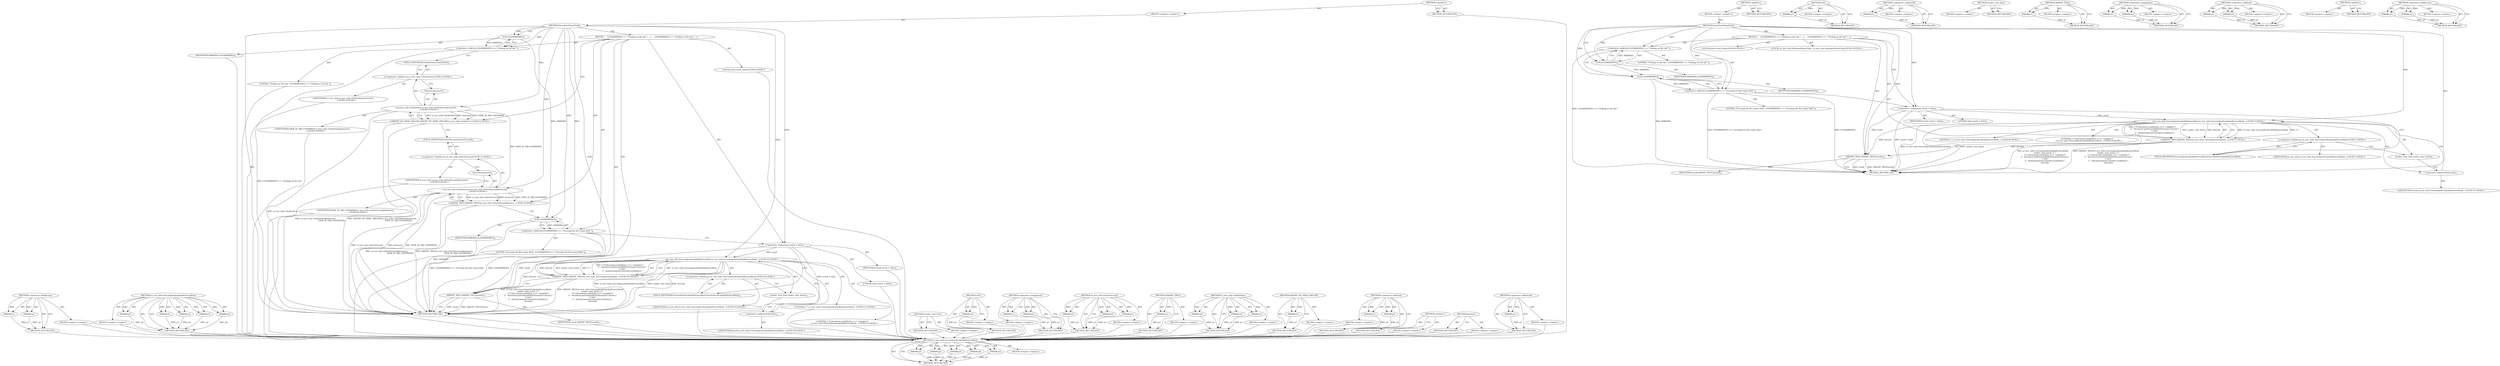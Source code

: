 digraph "&lt;operator&gt;.fieldAccess" {
vulnerable_94 [label=<(METHOD,&lt;operator&gt;.fieldAccess)>];
vulnerable_95 [label=<(PARAM,p1)>];
vulnerable_96 [label=<(PARAM,p2)>];
vulnerable_97 [label=<(BLOCK,&lt;empty&gt;,&lt;empty&gt;)>];
vulnerable_98 [label=<(METHOD_RETURN,ANY)>];
vulnerable_117 [label=<(METHOD,ui_test_utils.ExecuteJavaScriptAndExtractBool)>];
vulnerable_118 [label=<(PARAM,p1)>];
vulnerable_119 [label=<(PARAM,p2)>];
vulnerable_120 [label=<(PARAM,p3)>];
vulnerable_121 [label=<(PARAM,p4)>];
vulnerable_122 [label=<(PARAM,p5)>];
vulnerable_123 [label=<(BLOCK,&lt;empty&gt;,&lt;empty&gt;)>];
vulnerable_124 [label=<(METHOD_RETURN,ANY)>];
vulnerable_6 [label=<(METHOD,&lt;global&gt;)<SUB>1</SUB>>];
vulnerable_7 [label=<(BLOCK,&lt;empty&gt;,&lt;empty&gt;)<SUB>1</SUB>>];
vulnerable_8 [label=<(METHOD,FocusFirstNameField)<SUB>1</SUB>>];
vulnerable_9 [label=<(BLOCK,{
     LOG(WARNING) &lt;&lt; &quot;Clicking on the tab.&quot;;
...,{
     LOG(WARNING) &lt;&lt; &quot;Clicking on the tab.&quot;;
...)<SUB>1</SUB>>];
vulnerable_10 [label=<(&lt;operator&gt;.shiftLeft,LOG(WARNING) &lt;&lt; &quot;Clicking on the tab.&quot;)<SUB>2</SUB>>];
vulnerable_11 [label=<(LOG,LOG(WARNING))<SUB>2</SUB>>];
vulnerable_12 [label=<(IDENTIFIER,WARNING,LOG(WARNING))<SUB>2</SUB>>];
vulnerable_13 [label=<(LITERAL,&quot;Clicking on the tab.&quot;,LOG(WARNING) &lt;&lt; &quot;Clicking on the tab.&quot;)<SUB>2</SUB>>];
vulnerable_14 [label="<(ASSERT_NO_FATAL_FAILURE,ASSERT_NO_FATAL_FAILURE(ui_test_utils::ClickOnV...)<SUB>3</SUB>>"];
vulnerable_15 [label="<(ui_test_utils.ClickOnView,ui_test_utils::ClickOnView(browser(),
         ...)<SUB>3</SUB>>"];
vulnerable_16 [label="<(&lt;operator&gt;.fieldAccess,ui_test_utils::ClickOnView)<SUB>3</SUB>>"];
vulnerable_17 [label="<(IDENTIFIER,ui_test_utils,ui_test_utils::ClickOnView(browser(),
         ...)<SUB>3</SUB>>"];
vulnerable_18 [label=<(FIELD_IDENTIFIER,ClickOnView,ClickOnView)<SUB>3</SUB>>];
vulnerable_19 [label=<(browser,browser())<SUB>3</SUB>>];
vulnerable_20 [label="<(IDENTIFIER,VIEW_ID_TAB_CONTAINER,ui_test_utils::ClickOnView(browser(),
         ...)<SUB>4</SUB>>"];
vulnerable_21 [label="<(ASSERT_TRUE,ASSERT_TRUE(ui_test_utils::IsViewFocused(browse...)<SUB>5</SUB>>"];
vulnerable_22 [label="<(ui_test_utils.IsViewFocused,ui_test_utils::IsViewFocused(browser(),
       ...)<SUB>5</SUB>>"];
vulnerable_23 [label="<(&lt;operator&gt;.fieldAccess,ui_test_utils::IsViewFocused)<SUB>5</SUB>>"];
vulnerable_24 [label="<(IDENTIFIER,ui_test_utils,ui_test_utils::IsViewFocused(browser(),
       ...)<SUB>5</SUB>>"];
vulnerable_25 [label=<(FIELD_IDENTIFIER,IsViewFocused,IsViewFocused)<SUB>5</SUB>>];
vulnerable_26 [label=<(browser,browser())<SUB>5</SUB>>];
vulnerable_27 [label="<(IDENTIFIER,VIEW_ID_TAB_CONTAINER,ui_test_utils::IsViewFocused(browser(),
       ...)<SUB>6</SUB>>"];
vulnerable_28 [label=<(&lt;operator&gt;.shiftLeft,LOG(WARNING) &lt;&lt; &quot;Focusing the first name field.&quot;)<SUB>8</SUB>>];
vulnerable_29 [label=<(LOG,LOG(WARNING))<SUB>8</SUB>>];
vulnerable_30 [label=<(IDENTIFIER,WARNING,LOG(WARNING))<SUB>8</SUB>>];
vulnerable_31 [label=<(LITERAL,&quot;Focusing the first name field.&quot;,LOG(WARNING) &lt;&lt; &quot;Focusing the first name field.&quot;)<SUB>8</SUB>>];
vulnerable_32 [label="<(LOCAL,bool result: bool)<SUB>9</SUB>>"];
vulnerable_33 [label=<(&lt;operator&gt;.assignment,result = false)<SUB>9</SUB>>];
vulnerable_34 [label=<(IDENTIFIER,result,result = false)<SUB>9</SUB>>];
vulnerable_35 [label=<(LITERAL,false,result = false)<SUB>9</SUB>>];
vulnerable_36 [label="<(ASSERT_TRUE,ASSERT_TRUE(ui_test_utils::ExecuteJavaScriptAnd...)<SUB>10</SUB>>"];
vulnerable_37 [label="<(ui_test_utils.ExecuteJavaScriptAndExtractBool,ui_test_utils::ExecuteJavaScriptAndExtractBool(...)<SUB>10</SUB>>"];
vulnerable_38 [label="<(&lt;operator&gt;.fieldAccess,ui_test_utils::ExecuteJavaScriptAndExtractBool)<SUB>10</SUB>>"];
vulnerable_39 [label="<(IDENTIFIER,ui_test_utils,ui_test_utils::ExecuteJavaScriptAndExtractBool(...)<SUB>10</SUB>>"];
vulnerable_40 [label=<(FIELD_IDENTIFIER,ExecuteJavaScriptAndExtractBool,ExecuteJavaScriptAndExtractBool)<SUB>10</SUB>>];
vulnerable_41 [label=<(render_view_host,render_view_host())<SUB>11</SUB>>];
vulnerable_42 [label="<(LITERAL,L&quot;&quot;,ui_test_utils::ExecuteJavaScriptAndExtractBool(...)<SUB>11</SUB>>"];
vulnerable_43 [label="<(LITERAL,L&quot;if (document.readyState === 'complete')&quot;
    ...,ui_test_utils::ExecuteJavaScriptAndExtractBool(...)<SUB>12</SUB>>"];
vulnerable_44 [label=<(&lt;operator&gt;.addressOf,&amp;result)<SUB>16</SUB>>];
vulnerable_45 [label="<(IDENTIFIER,result,ui_test_utils::ExecuteJavaScriptAndExtractBool(...)<SUB>16</SUB>>"];
vulnerable_46 [label=<(ASSERT_TRUE,ASSERT_TRUE(result))<SUB>17</SUB>>];
vulnerable_47 [label=<(IDENTIFIER,result,ASSERT_TRUE(result))<SUB>17</SUB>>];
vulnerable_48 [label=<(METHOD_RETURN,void)<SUB>1</SUB>>];
vulnerable_50 [label=<(METHOD_RETURN,ANY)<SUB>1</SUB>>];
vulnerable_125 [label=<(METHOD,render_view_host)>];
vulnerable_126 [label=<(BLOCK,&lt;empty&gt;,&lt;empty&gt;)>];
vulnerable_127 [label=<(METHOD_RETURN,ANY)>];
vulnerable_80 [label=<(METHOD,LOG)>];
vulnerable_81 [label=<(PARAM,p1)>];
vulnerable_82 [label=<(BLOCK,&lt;empty&gt;,&lt;empty&gt;)>];
vulnerable_83 [label=<(METHOD_RETURN,ANY)>];
vulnerable_112 [label=<(METHOD,&lt;operator&gt;.assignment)>];
vulnerable_113 [label=<(PARAM,p1)>];
vulnerable_114 [label=<(PARAM,p2)>];
vulnerable_115 [label=<(BLOCK,&lt;empty&gt;,&lt;empty&gt;)>];
vulnerable_116 [label=<(METHOD_RETURN,ANY)>];
vulnerable_106 [label=<(METHOD,ui_test_utils.IsViewFocused)>];
vulnerable_107 [label=<(PARAM,p1)>];
vulnerable_108 [label=<(PARAM,p2)>];
vulnerable_109 [label=<(PARAM,p3)>];
vulnerable_110 [label=<(BLOCK,&lt;empty&gt;,&lt;empty&gt;)>];
vulnerable_111 [label=<(METHOD_RETURN,ANY)>];
vulnerable_102 [label=<(METHOD,ASSERT_TRUE)>];
vulnerable_103 [label=<(PARAM,p1)>];
vulnerable_104 [label=<(BLOCK,&lt;empty&gt;,&lt;empty&gt;)>];
vulnerable_105 [label=<(METHOD_RETURN,ANY)>];
vulnerable_88 [label=<(METHOD,ui_test_utils.ClickOnView)>];
vulnerable_89 [label=<(PARAM,p1)>];
vulnerable_90 [label=<(PARAM,p2)>];
vulnerable_91 [label=<(PARAM,p3)>];
vulnerable_92 [label=<(BLOCK,&lt;empty&gt;,&lt;empty&gt;)>];
vulnerable_93 [label=<(METHOD_RETURN,ANY)>];
vulnerable_84 [label=<(METHOD,ASSERT_NO_FATAL_FAILURE)>];
vulnerable_85 [label=<(PARAM,p1)>];
vulnerable_86 [label=<(BLOCK,&lt;empty&gt;,&lt;empty&gt;)>];
vulnerable_87 [label=<(METHOD_RETURN,ANY)>];
vulnerable_75 [label=<(METHOD,&lt;operator&gt;.shiftLeft)>];
vulnerable_76 [label=<(PARAM,p1)>];
vulnerable_77 [label=<(PARAM,p2)>];
vulnerable_78 [label=<(BLOCK,&lt;empty&gt;,&lt;empty&gt;)>];
vulnerable_79 [label=<(METHOD_RETURN,ANY)>];
vulnerable_69 [label=<(METHOD,&lt;global&gt;)<SUB>1</SUB>>];
vulnerable_70 [label=<(BLOCK,&lt;empty&gt;,&lt;empty&gt;)>];
vulnerable_71 [label=<(METHOD_RETURN,ANY)>];
vulnerable_99 [label=<(METHOD,browser)>];
vulnerable_100 [label=<(BLOCK,&lt;empty&gt;,&lt;empty&gt;)>];
vulnerable_101 [label=<(METHOD_RETURN,ANY)>];
vulnerable_128 [label=<(METHOD,&lt;operator&gt;.addressOf)>];
vulnerable_129 [label=<(PARAM,p1)>];
vulnerable_130 [label=<(BLOCK,&lt;empty&gt;,&lt;empty&gt;)>];
vulnerable_131 [label=<(METHOD_RETURN,ANY)>];
fixed_82 [label=<(METHOD,ui_test_utils.ExecuteJavaScriptAndExtractBool)>];
fixed_83 [label=<(PARAM,p1)>];
fixed_84 [label=<(PARAM,p2)>];
fixed_85 [label=<(PARAM,p3)>];
fixed_86 [label=<(PARAM,p4)>];
fixed_87 [label=<(PARAM,p5)>];
fixed_88 [label=<(BLOCK,&lt;empty&gt;,&lt;empty&gt;)>];
fixed_89 [label=<(METHOD_RETURN,ANY)>];
fixed_6 [label=<(METHOD,&lt;global&gt;)<SUB>1</SUB>>];
fixed_7 [label=<(BLOCK,&lt;empty&gt;,&lt;empty&gt;)<SUB>1</SUB>>];
fixed_8 [label=<(METHOD,FocusFirstNameField)<SUB>1</SUB>>];
fixed_9 [label=<(BLOCK,{
     LOG(WARNING) &lt;&lt; &quot;Clicking on the tab.&quot;;
...,{
     LOG(WARNING) &lt;&lt; &quot;Clicking on the tab.&quot;;
...)<SUB>1</SUB>>];
fixed_10 [label=<(&lt;operator&gt;.shiftLeft,LOG(WARNING) &lt;&lt; &quot;Clicking on the tab.&quot;)<SUB>2</SUB>>];
fixed_11 [label=<(LOG,LOG(WARNING))<SUB>2</SUB>>];
fixed_12 [label=<(IDENTIFIER,WARNING,LOG(WARNING))<SUB>2</SUB>>];
fixed_13 [label=<(LITERAL,&quot;Clicking on the tab.&quot;,LOG(WARNING) &lt;&lt; &quot;Clicking on the tab.&quot;)<SUB>2</SUB>>];
fixed_14 [label="<(LOCAL,ui_test_utils.SimulateMouseClick : ui_test_utils.SimulateMouseClick)<SUB>3</SUB>>"];
fixed_15 [label=<(&lt;operator&gt;.shiftLeft,LOG(WARNING) &lt;&lt; &quot;Focusing the first name field.&quot;)<SUB>5</SUB>>];
fixed_16 [label=<(LOG,LOG(WARNING))<SUB>5</SUB>>];
fixed_17 [label=<(IDENTIFIER,WARNING,LOG(WARNING))<SUB>5</SUB>>];
fixed_18 [label=<(LITERAL,&quot;Focusing the first name field.&quot;,LOG(WARNING) &lt;&lt; &quot;Focusing the first name field.&quot;)<SUB>5</SUB>>];
fixed_19 [label="<(LOCAL,bool result: bool)<SUB>6</SUB>>"];
fixed_20 [label=<(&lt;operator&gt;.assignment,result = false)<SUB>6</SUB>>];
fixed_21 [label=<(IDENTIFIER,result,result = false)<SUB>6</SUB>>];
fixed_22 [label=<(LITERAL,false,result = false)<SUB>6</SUB>>];
fixed_23 [label="<(ASSERT_TRUE,ASSERT_TRUE(ui_test_utils::ExecuteJavaScriptAnd...)<SUB>7</SUB>>"];
fixed_24 [label="<(ui_test_utils.ExecuteJavaScriptAndExtractBool,ui_test_utils::ExecuteJavaScriptAndExtractBool(...)<SUB>7</SUB>>"];
fixed_25 [label="<(&lt;operator&gt;.fieldAccess,ui_test_utils::ExecuteJavaScriptAndExtractBool)<SUB>7</SUB>>"];
fixed_26 [label="<(IDENTIFIER,ui_test_utils,ui_test_utils::ExecuteJavaScriptAndExtractBool(...)<SUB>7</SUB>>"];
fixed_27 [label=<(FIELD_IDENTIFIER,ExecuteJavaScriptAndExtractBool,ExecuteJavaScriptAndExtractBool)<SUB>7</SUB>>];
fixed_28 [label=<(render_view_host,render_view_host())<SUB>8</SUB>>];
fixed_29 [label="<(LITERAL,L&quot;&quot;,ui_test_utils::ExecuteJavaScriptAndExtractBool(...)<SUB>8</SUB>>"];
fixed_30 [label="<(LITERAL,L&quot;if (document.readyState === 'complete')&quot;
    ...,ui_test_utils::ExecuteJavaScriptAndExtractBool(...)<SUB>9</SUB>>"];
fixed_31 [label=<(&lt;operator&gt;.addressOf,&amp;result)<SUB>13</SUB>>];
fixed_32 [label="<(IDENTIFIER,result,ui_test_utils::ExecuteJavaScriptAndExtractBool(...)<SUB>13</SUB>>"];
fixed_33 [label=<(ASSERT_TRUE,ASSERT_TRUE(result))<SUB>14</SUB>>];
fixed_34 [label=<(IDENTIFIER,result,ASSERT_TRUE(result))<SUB>14</SUB>>];
fixed_35 [label=<(METHOD_RETURN,void)<SUB>1</SUB>>];
fixed_37 [label=<(METHOD_RETURN,ANY)<SUB>1</SUB>>];
fixed_69 [label=<(METHOD,LOG)>];
fixed_70 [label=<(PARAM,p1)>];
fixed_71 [label=<(BLOCK,&lt;empty&gt;,&lt;empty&gt;)>];
fixed_72 [label=<(METHOD_RETURN,ANY)>];
fixed_98 [label=<(METHOD,&lt;operator&gt;.addressOf)>];
fixed_99 [label=<(PARAM,p1)>];
fixed_100 [label=<(BLOCK,&lt;empty&gt;,&lt;empty&gt;)>];
fixed_101 [label=<(METHOD_RETURN,ANY)>];
fixed_95 [label=<(METHOD,render_view_host)>];
fixed_96 [label=<(BLOCK,&lt;empty&gt;,&lt;empty&gt;)>];
fixed_97 [label=<(METHOD_RETURN,ANY)>];
fixed_78 [label=<(METHOD,ASSERT_TRUE)>];
fixed_79 [label=<(PARAM,p1)>];
fixed_80 [label=<(BLOCK,&lt;empty&gt;,&lt;empty&gt;)>];
fixed_81 [label=<(METHOD_RETURN,ANY)>];
fixed_73 [label=<(METHOD,&lt;operator&gt;.assignment)>];
fixed_74 [label=<(PARAM,p1)>];
fixed_75 [label=<(PARAM,p2)>];
fixed_76 [label=<(BLOCK,&lt;empty&gt;,&lt;empty&gt;)>];
fixed_77 [label=<(METHOD_RETURN,ANY)>];
fixed_64 [label=<(METHOD,&lt;operator&gt;.shiftLeft)>];
fixed_65 [label=<(PARAM,p1)>];
fixed_66 [label=<(PARAM,p2)>];
fixed_67 [label=<(BLOCK,&lt;empty&gt;,&lt;empty&gt;)>];
fixed_68 [label=<(METHOD_RETURN,ANY)>];
fixed_58 [label=<(METHOD,&lt;global&gt;)<SUB>1</SUB>>];
fixed_59 [label=<(BLOCK,&lt;empty&gt;,&lt;empty&gt;)>];
fixed_60 [label=<(METHOD_RETURN,ANY)>];
fixed_90 [label=<(METHOD,&lt;operator&gt;.fieldAccess)>];
fixed_91 [label=<(PARAM,p1)>];
fixed_92 [label=<(PARAM,p2)>];
fixed_93 [label=<(BLOCK,&lt;empty&gt;,&lt;empty&gt;)>];
fixed_94 [label=<(METHOD_RETURN,ANY)>];
vulnerable_94 -> vulnerable_95  [key=0, label="AST: "];
vulnerable_94 -> vulnerable_95  [key=1, label="DDG: "];
vulnerable_94 -> vulnerable_97  [key=0, label="AST: "];
vulnerable_94 -> vulnerable_96  [key=0, label="AST: "];
vulnerable_94 -> vulnerable_96  [key=1, label="DDG: "];
vulnerable_94 -> vulnerable_98  [key=0, label="AST: "];
vulnerable_94 -> vulnerable_98  [key=1, label="CFG: "];
vulnerable_95 -> vulnerable_98  [key=0, label="DDG: p1"];
vulnerable_96 -> vulnerable_98  [key=0, label="DDG: p2"];
vulnerable_97 -> fixed_82  [key=0];
vulnerable_98 -> fixed_82  [key=0];
vulnerable_117 -> vulnerable_118  [key=0, label="AST: "];
vulnerable_117 -> vulnerable_118  [key=1, label="DDG: "];
vulnerable_117 -> vulnerable_123  [key=0, label="AST: "];
vulnerable_117 -> vulnerable_119  [key=0, label="AST: "];
vulnerable_117 -> vulnerable_119  [key=1, label="DDG: "];
vulnerable_117 -> vulnerable_124  [key=0, label="AST: "];
vulnerable_117 -> vulnerable_124  [key=1, label="CFG: "];
vulnerable_117 -> vulnerable_120  [key=0, label="AST: "];
vulnerable_117 -> vulnerable_120  [key=1, label="DDG: "];
vulnerable_117 -> vulnerable_121  [key=0, label="AST: "];
vulnerable_117 -> vulnerable_121  [key=1, label="DDG: "];
vulnerable_117 -> vulnerable_122  [key=0, label="AST: "];
vulnerable_117 -> vulnerable_122  [key=1, label="DDG: "];
vulnerable_118 -> vulnerable_124  [key=0, label="DDG: p1"];
vulnerable_119 -> vulnerable_124  [key=0, label="DDG: p2"];
vulnerable_120 -> vulnerable_124  [key=0, label="DDG: p3"];
vulnerable_121 -> vulnerable_124  [key=0, label="DDG: p4"];
vulnerable_122 -> vulnerable_124  [key=0, label="DDG: p5"];
vulnerable_123 -> fixed_82  [key=0];
vulnerable_124 -> fixed_82  [key=0];
vulnerable_6 -> vulnerable_7  [key=0, label="AST: "];
vulnerable_6 -> vulnerable_50  [key=0, label="AST: "];
vulnerable_6 -> vulnerable_50  [key=1, label="CFG: "];
vulnerable_7 -> vulnerable_8  [key=0, label="AST: "];
vulnerable_8 -> vulnerable_9  [key=0, label="AST: "];
vulnerable_8 -> vulnerable_48  [key=0, label="AST: "];
vulnerable_8 -> vulnerable_11  [key=0, label="CFG: "];
vulnerable_8 -> vulnerable_11  [key=1, label="DDG: "];
vulnerable_8 -> vulnerable_33  [key=0, label="DDG: "];
vulnerable_8 -> vulnerable_10  [key=0, label="DDG: "];
vulnerable_8 -> vulnerable_28  [key=0, label="DDG: "];
vulnerable_8 -> vulnerable_46  [key=0, label="DDG: "];
vulnerable_8 -> vulnerable_15  [key=0, label="DDG: "];
vulnerable_8 -> vulnerable_22  [key=0, label="DDG: "];
vulnerable_8 -> vulnerable_29  [key=0, label="DDG: "];
vulnerable_8 -> vulnerable_37  [key=0, label="DDG: "];
vulnerable_9 -> vulnerable_10  [key=0, label="AST: "];
vulnerable_9 -> vulnerable_14  [key=0, label="AST: "];
vulnerable_9 -> vulnerable_21  [key=0, label="AST: "];
vulnerable_9 -> vulnerable_28  [key=0, label="AST: "];
vulnerable_9 -> vulnerable_32  [key=0, label="AST: "];
vulnerable_9 -> vulnerable_33  [key=0, label="AST: "];
vulnerable_9 -> vulnerable_36  [key=0, label="AST: "];
vulnerable_9 -> vulnerable_46  [key=0, label="AST: "];
vulnerable_10 -> vulnerable_11  [key=0, label="AST: "];
vulnerable_10 -> vulnerable_13  [key=0, label="AST: "];
vulnerable_10 -> vulnerable_18  [key=0, label="CFG: "];
vulnerable_10 -> vulnerable_48  [key=0, label="DDG: LOG(WARNING) &lt;&lt; &quot;Clicking on the tab.&quot;"];
vulnerable_11 -> vulnerable_12  [key=0, label="AST: "];
vulnerable_11 -> vulnerable_10  [key=0, label="CFG: "];
vulnerable_11 -> vulnerable_10  [key=1, label="DDG: WARNING"];
vulnerable_11 -> vulnerable_29  [key=0, label="DDG: WARNING"];
vulnerable_12 -> fixed_82  [key=0];
vulnerable_13 -> fixed_82  [key=0];
vulnerable_14 -> vulnerable_15  [key=0, label="AST: "];
vulnerable_14 -> vulnerable_25  [key=0, label="CFG: "];
vulnerable_14 -> vulnerable_48  [key=0, label="DDG: ui_test_utils::ClickOnView(browser(),
                                                       VIEW_ID_TAB_CONTAINER)"];
vulnerable_14 -> vulnerable_48  [key=1, label="DDG: ASSERT_NO_FATAL_FAILURE(ui_test_utils::ClickOnView(browser(),
                                                       VIEW_ID_TAB_CONTAINER))"];
vulnerable_15 -> vulnerable_16  [key=0, label="AST: "];
vulnerable_15 -> vulnerable_19  [key=0, label="AST: "];
vulnerable_15 -> vulnerable_20  [key=0, label="AST: "];
vulnerable_15 -> vulnerable_14  [key=0, label="CFG: "];
vulnerable_15 -> vulnerable_14  [key=1, label="DDG: ui_test_utils::ClickOnView"];
vulnerable_15 -> vulnerable_14  [key=2, label="DDG: browser()"];
vulnerable_15 -> vulnerable_14  [key=3, label="DDG: VIEW_ID_TAB_CONTAINER"];
vulnerable_15 -> vulnerable_48  [key=0, label="DDG: ui_test_utils::ClickOnView"];
vulnerable_15 -> vulnerable_22  [key=0, label="DDG: VIEW_ID_TAB_CONTAINER"];
vulnerable_16 -> vulnerable_17  [key=0, label="AST: "];
vulnerable_16 -> vulnerable_18  [key=0, label="AST: "];
vulnerable_16 -> vulnerable_19  [key=0, label="CFG: "];
vulnerable_17 -> fixed_82  [key=0];
vulnerable_18 -> vulnerable_16  [key=0, label="CFG: "];
vulnerable_19 -> vulnerable_15  [key=0, label="CFG: "];
vulnerable_20 -> fixed_82  [key=0];
vulnerable_21 -> vulnerable_22  [key=0, label="AST: "];
vulnerable_21 -> vulnerable_29  [key=0, label="CFG: "];
vulnerable_21 -> vulnerable_48  [key=0, label="DDG: ui_test_utils::IsViewFocused(browser(),
                                             VIEW_ID_TAB_CONTAINER)"];
vulnerable_21 -> vulnerable_48  [key=1, label="DDG: ASSERT_TRUE(ui_test_utils::IsViewFocused(browser(),
                                             VIEW_ID_TAB_CONTAINER))"];
vulnerable_22 -> vulnerable_23  [key=0, label="AST: "];
vulnerable_22 -> vulnerable_26  [key=0, label="AST: "];
vulnerable_22 -> vulnerable_27  [key=0, label="AST: "];
vulnerable_22 -> vulnerable_21  [key=0, label="CFG: "];
vulnerable_22 -> vulnerable_21  [key=1, label="DDG: ui_test_utils::IsViewFocused"];
vulnerable_22 -> vulnerable_21  [key=2, label="DDG: browser()"];
vulnerable_22 -> vulnerable_21  [key=3, label="DDG: VIEW_ID_TAB_CONTAINER"];
vulnerable_22 -> vulnerable_48  [key=0, label="DDG: ui_test_utils::IsViewFocused"];
vulnerable_22 -> vulnerable_48  [key=1, label="DDG: browser()"];
vulnerable_22 -> vulnerable_48  [key=2, label="DDG: VIEW_ID_TAB_CONTAINER"];
vulnerable_23 -> vulnerable_24  [key=0, label="AST: "];
vulnerable_23 -> vulnerable_25  [key=0, label="AST: "];
vulnerable_23 -> vulnerable_26  [key=0, label="CFG: "];
vulnerable_24 -> fixed_82  [key=0];
vulnerable_25 -> vulnerable_23  [key=0, label="CFG: "];
vulnerable_26 -> vulnerable_22  [key=0, label="CFG: "];
vulnerable_27 -> fixed_82  [key=0];
vulnerable_28 -> vulnerable_29  [key=0, label="AST: "];
vulnerable_28 -> vulnerable_31  [key=0, label="AST: "];
vulnerable_28 -> vulnerable_33  [key=0, label="CFG: "];
vulnerable_28 -> vulnerable_48  [key=0, label="DDG: LOG(WARNING)"];
vulnerable_28 -> vulnerable_48  [key=1, label="DDG: LOG(WARNING) &lt;&lt; &quot;Focusing the first name field.&quot;"];
vulnerable_29 -> vulnerable_30  [key=0, label="AST: "];
vulnerable_29 -> vulnerable_28  [key=0, label="CFG: "];
vulnerable_29 -> vulnerable_28  [key=1, label="DDG: WARNING"];
vulnerable_29 -> vulnerable_48  [key=0, label="DDG: WARNING"];
vulnerable_30 -> fixed_82  [key=0];
vulnerable_31 -> fixed_82  [key=0];
vulnerable_32 -> fixed_82  [key=0];
vulnerable_33 -> vulnerable_34  [key=0, label="AST: "];
vulnerable_33 -> vulnerable_35  [key=0, label="AST: "];
vulnerable_33 -> vulnerable_40  [key=0, label="CFG: "];
vulnerable_33 -> vulnerable_48  [key=0, label="DDG: result = false"];
vulnerable_33 -> vulnerable_46  [key=0, label="DDG: result"];
vulnerable_33 -> vulnerable_37  [key=0, label="DDG: result"];
vulnerable_34 -> fixed_82  [key=0];
vulnerable_35 -> fixed_82  [key=0];
vulnerable_36 -> vulnerable_37  [key=0, label="AST: "];
vulnerable_36 -> vulnerable_46  [key=0, label="CFG: "];
vulnerable_36 -> vulnerable_48  [key=0, label="DDG: ui_test_utils::ExecuteJavaScriptAndExtractBool(
        render_view_host(), L&quot;&quot;,
        L&quot;if (document.readyState === 'complete')&quot;
        L&quot;  document.getElementById('firstname').focus();&quot;
        L&quot;else&quot;
        L&quot;  domAutomationController.send(false);&quot;,
        &amp;result)"];
vulnerable_36 -> vulnerable_48  [key=1, label="DDG: ASSERT_TRUE(ui_test_utils::ExecuteJavaScriptAndExtractBool(
        render_view_host(), L&quot;&quot;,
        L&quot;if (document.readyState === 'complete')&quot;
        L&quot;  document.getElementById('firstname').focus();&quot;
        L&quot;else&quot;
        L&quot;  domAutomationController.send(false);&quot;,
        &amp;result))"];
vulnerable_37 -> vulnerable_38  [key=0, label="AST: "];
vulnerable_37 -> vulnerable_41  [key=0, label="AST: "];
vulnerable_37 -> vulnerable_42  [key=0, label="AST: "];
vulnerable_37 -> vulnerable_43  [key=0, label="AST: "];
vulnerable_37 -> vulnerable_44  [key=0, label="AST: "];
vulnerable_37 -> vulnerable_36  [key=0, label="CFG: "];
vulnerable_37 -> vulnerable_36  [key=1, label="DDG: ui_test_utils::ExecuteJavaScriptAndExtractBool"];
vulnerable_37 -> vulnerable_36  [key=2, label="DDG: &amp;result"];
vulnerable_37 -> vulnerable_36  [key=3, label="DDG: render_view_host()"];
vulnerable_37 -> vulnerable_36  [key=4, label="DDG: L&quot;&quot;"];
vulnerable_37 -> vulnerable_36  [key=5, label="DDG: L&quot;if (document.readyState === 'complete')&quot;
        L&quot;  document.getElementById('firstname').focus();&quot;
        L&quot;else&quot;
        L&quot;  domAutomationController.send(false);&quot;"];
vulnerable_37 -> vulnerable_48  [key=0, label="DDG: ui_test_utils::ExecuteJavaScriptAndExtractBool"];
vulnerable_37 -> vulnerable_48  [key=1, label="DDG: render_view_host()"];
vulnerable_37 -> vulnerable_48  [key=2, label="DDG: &amp;result"];
vulnerable_37 -> vulnerable_46  [key=0, label="DDG: &amp;result"];
vulnerable_38 -> vulnerable_39  [key=0, label="AST: "];
vulnerable_38 -> vulnerable_40  [key=0, label="AST: "];
vulnerable_38 -> vulnerable_41  [key=0, label="CFG: "];
vulnerable_39 -> fixed_82  [key=0];
vulnerable_40 -> vulnerable_38  [key=0, label="CFG: "];
vulnerable_41 -> vulnerable_44  [key=0, label="CFG: "];
vulnerable_42 -> fixed_82  [key=0];
vulnerable_43 -> fixed_82  [key=0];
vulnerable_44 -> vulnerable_45  [key=0, label="AST: "];
vulnerable_44 -> vulnerable_37  [key=0, label="CFG: "];
vulnerable_45 -> fixed_82  [key=0];
vulnerable_46 -> vulnerable_47  [key=0, label="AST: "];
vulnerable_46 -> vulnerable_48  [key=0, label="CFG: "];
vulnerable_46 -> vulnerable_48  [key=1, label="DDG: result"];
vulnerable_46 -> vulnerable_48  [key=2, label="DDG: ASSERT_TRUE(result)"];
vulnerable_47 -> fixed_82  [key=0];
vulnerable_48 -> fixed_82  [key=0];
vulnerable_50 -> fixed_82  [key=0];
vulnerable_125 -> vulnerable_126  [key=0, label="AST: "];
vulnerable_125 -> vulnerable_127  [key=0, label="AST: "];
vulnerable_125 -> vulnerable_127  [key=1, label="CFG: "];
vulnerable_126 -> fixed_82  [key=0];
vulnerable_127 -> fixed_82  [key=0];
vulnerable_80 -> vulnerable_81  [key=0, label="AST: "];
vulnerable_80 -> vulnerable_81  [key=1, label="DDG: "];
vulnerable_80 -> vulnerable_82  [key=0, label="AST: "];
vulnerable_80 -> vulnerable_83  [key=0, label="AST: "];
vulnerable_80 -> vulnerable_83  [key=1, label="CFG: "];
vulnerable_81 -> vulnerable_83  [key=0, label="DDG: p1"];
vulnerable_82 -> fixed_82  [key=0];
vulnerable_83 -> fixed_82  [key=0];
vulnerable_112 -> vulnerable_113  [key=0, label="AST: "];
vulnerable_112 -> vulnerable_113  [key=1, label="DDG: "];
vulnerable_112 -> vulnerable_115  [key=0, label="AST: "];
vulnerable_112 -> vulnerable_114  [key=0, label="AST: "];
vulnerable_112 -> vulnerable_114  [key=1, label="DDG: "];
vulnerable_112 -> vulnerable_116  [key=0, label="AST: "];
vulnerable_112 -> vulnerable_116  [key=1, label="CFG: "];
vulnerable_113 -> vulnerable_116  [key=0, label="DDG: p1"];
vulnerable_114 -> vulnerable_116  [key=0, label="DDG: p2"];
vulnerable_115 -> fixed_82  [key=0];
vulnerable_116 -> fixed_82  [key=0];
vulnerable_106 -> vulnerable_107  [key=0, label="AST: "];
vulnerable_106 -> vulnerable_107  [key=1, label="DDG: "];
vulnerable_106 -> vulnerable_110  [key=0, label="AST: "];
vulnerable_106 -> vulnerable_108  [key=0, label="AST: "];
vulnerable_106 -> vulnerable_108  [key=1, label="DDG: "];
vulnerable_106 -> vulnerable_111  [key=0, label="AST: "];
vulnerable_106 -> vulnerable_111  [key=1, label="CFG: "];
vulnerable_106 -> vulnerable_109  [key=0, label="AST: "];
vulnerable_106 -> vulnerable_109  [key=1, label="DDG: "];
vulnerable_107 -> vulnerable_111  [key=0, label="DDG: p1"];
vulnerable_108 -> vulnerable_111  [key=0, label="DDG: p2"];
vulnerable_109 -> vulnerable_111  [key=0, label="DDG: p3"];
vulnerable_110 -> fixed_82  [key=0];
vulnerable_111 -> fixed_82  [key=0];
vulnerable_102 -> vulnerable_103  [key=0, label="AST: "];
vulnerable_102 -> vulnerable_103  [key=1, label="DDG: "];
vulnerable_102 -> vulnerable_104  [key=0, label="AST: "];
vulnerable_102 -> vulnerable_105  [key=0, label="AST: "];
vulnerable_102 -> vulnerable_105  [key=1, label="CFG: "];
vulnerable_103 -> vulnerable_105  [key=0, label="DDG: p1"];
vulnerable_104 -> fixed_82  [key=0];
vulnerable_105 -> fixed_82  [key=0];
vulnerable_88 -> vulnerable_89  [key=0, label="AST: "];
vulnerable_88 -> vulnerable_89  [key=1, label="DDG: "];
vulnerable_88 -> vulnerable_92  [key=0, label="AST: "];
vulnerable_88 -> vulnerable_90  [key=0, label="AST: "];
vulnerable_88 -> vulnerable_90  [key=1, label="DDG: "];
vulnerable_88 -> vulnerable_93  [key=0, label="AST: "];
vulnerable_88 -> vulnerable_93  [key=1, label="CFG: "];
vulnerable_88 -> vulnerable_91  [key=0, label="AST: "];
vulnerable_88 -> vulnerable_91  [key=1, label="DDG: "];
vulnerable_89 -> vulnerable_93  [key=0, label="DDG: p1"];
vulnerable_90 -> vulnerable_93  [key=0, label="DDG: p2"];
vulnerable_91 -> vulnerable_93  [key=0, label="DDG: p3"];
vulnerable_92 -> fixed_82  [key=0];
vulnerable_93 -> fixed_82  [key=0];
vulnerable_84 -> vulnerable_85  [key=0, label="AST: "];
vulnerable_84 -> vulnerable_85  [key=1, label="DDG: "];
vulnerable_84 -> vulnerable_86  [key=0, label="AST: "];
vulnerable_84 -> vulnerable_87  [key=0, label="AST: "];
vulnerable_84 -> vulnerable_87  [key=1, label="CFG: "];
vulnerable_85 -> vulnerable_87  [key=0, label="DDG: p1"];
vulnerable_86 -> fixed_82  [key=0];
vulnerable_87 -> fixed_82  [key=0];
vulnerable_75 -> vulnerable_76  [key=0, label="AST: "];
vulnerable_75 -> vulnerable_76  [key=1, label="DDG: "];
vulnerable_75 -> vulnerable_78  [key=0, label="AST: "];
vulnerable_75 -> vulnerable_77  [key=0, label="AST: "];
vulnerable_75 -> vulnerable_77  [key=1, label="DDG: "];
vulnerable_75 -> vulnerable_79  [key=0, label="AST: "];
vulnerable_75 -> vulnerable_79  [key=1, label="CFG: "];
vulnerable_76 -> vulnerable_79  [key=0, label="DDG: p1"];
vulnerable_77 -> vulnerable_79  [key=0, label="DDG: p2"];
vulnerable_78 -> fixed_82  [key=0];
vulnerable_79 -> fixed_82  [key=0];
vulnerable_69 -> vulnerable_70  [key=0, label="AST: "];
vulnerable_69 -> vulnerable_71  [key=0, label="AST: "];
vulnerable_69 -> vulnerable_71  [key=1, label="CFG: "];
vulnerable_70 -> fixed_82  [key=0];
vulnerable_71 -> fixed_82  [key=0];
vulnerable_99 -> vulnerable_100  [key=0, label="AST: "];
vulnerable_99 -> vulnerable_101  [key=0, label="AST: "];
vulnerable_99 -> vulnerable_101  [key=1, label="CFG: "];
vulnerable_100 -> fixed_82  [key=0];
vulnerable_101 -> fixed_82  [key=0];
vulnerable_128 -> vulnerable_129  [key=0, label="AST: "];
vulnerable_128 -> vulnerable_129  [key=1, label="DDG: "];
vulnerable_128 -> vulnerable_130  [key=0, label="AST: "];
vulnerable_128 -> vulnerable_131  [key=0, label="AST: "];
vulnerable_128 -> vulnerable_131  [key=1, label="CFG: "];
vulnerable_129 -> vulnerable_131  [key=0, label="DDG: p1"];
vulnerable_130 -> fixed_82  [key=0];
vulnerable_131 -> fixed_82  [key=0];
fixed_82 -> fixed_83  [key=0, label="AST: "];
fixed_82 -> fixed_83  [key=1, label="DDG: "];
fixed_82 -> fixed_88  [key=0, label="AST: "];
fixed_82 -> fixed_84  [key=0, label="AST: "];
fixed_82 -> fixed_84  [key=1, label="DDG: "];
fixed_82 -> fixed_89  [key=0, label="AST: "];
fixed_82 -> fixed_89  [key=1, label="CFG: "];
fixed_82 -> fixed_85  [key=0, label="AST: "];
fixed_82 -> fixed_85  [key=1, label="DDG: "];
fixed_82 -> fixed_86  [key=0, label="AST: "];
fixed_82 -> fixed_86  [key=1, label="DDG: "];
fixed_82 -> fixed_87  [key=0, label="AST: "];
fixed_82 -> fixed_87  [key=1, label="DDG: "];
fixed_83 -> fixed_89  [key=0, label="DDG: p1"];
fixed_84 -> fixed_89  [key=0, label="DDG: p2"];
fixed_85 -> fixed_89  [key=0, label="DDG: p3"];
fixed_86 -> fixed_89  [key=0, label="DDG: p4"];
fixed_87 -> fixed_89  [key=0, label="DDG: p5"];
fixed_6 -> fixed_7  [key=0, label="AST: "];
fixed_6 -> fixed_37  [key=0, label="AST: "];
fixed_6 -> fixed_37  [key=1, label="CFG: "];
fixed_7 -> fixed_8  [key=0, label="AST: "];
fixed_8 -> fixed_9  [key=0, label="AST: "];
fixed_8 -> fixed_35  [key=0, label="AST: "];
fixed_8 -> fixed_11  [key=0, label="CFG: "];
fixed_8 -> fixed_11  [key=1, label="DDG: "];
fixed_8 -> fixed_20  [key=0, label="DDG: "];
fixed_8 -> fixed_10  [key=0, label="DDG: "];
fixed_8 -> fixed_15  [key=0, label="DDG: "];
fixed_8 -> fixed_33  [key=0, label="DDG: "];
fixed_8 -> fixed_16  [key=0, label="DDG: "];
fixed_8 -> fixed_24  [key=0, label="DDG: "];
fixed_9 -> fixed_10  [key=0, label="AST: "];
fixed_9 -> fixed_14  [key=0, label="AST: "];
fixed_9 -> fixed_15  [key=0, label="AST: "];
fixed_9 -> fixed_19  [key=0, label="AST: "];
fixed_9 -> fixed_20  [key=0, label="AST: "];
fixed_9 -> fixed_23  [key=0, label="AST: "];
fixed_9 -> fixed_33  [key=0, label="AST: "];
fixed_10 -> fixed_11  [key=0, label="AST: "];
fixed_10 -> fixed_13  [key=0, label="AST: "];
fixed_10 -> fixed_16  [key=0, label="CFG: "];
fixed_10 -> fixed_35  [key=0, label="DDG: LOG(WARNING) &lt;&lt; &quot;Clicking on the tab.&quot;"];
fixed_11 -> fixed_12  [key=0, label="AST: "];
fixed_11 -> fixed_10  [key=0, label="CFG: "];
fixed_11 -> fixed_10  [key=1, label="DDG: WARNING"];
fixed_11 -> fixed_16  [key=0, label="DDG: WARNING"];
fixed_15 -> fixed_16  [key=0, label="AST: "];
fixed_15 -> fixed_18  [key=0, label="AST: "];
fixed_15 -> fixed_20  [key=0, label="CFG: "];
fixed_15 -> fixed_35  [key=0, label="DDG: LOG(WARNING)"];
fixed_15 -> fixed_35  [key=1, label="DDG: LOG(WARNING) &lt;&lt; &quot;Focusing the first name field.&quot;"];
fixed_16 -> fixed_17  [key=0, label="AST: "];
fixed_16 -> fixed_15  [key=0, label="CFG: "];
fixed_16 -> fixed_15  [key=1, label="DDG: WARNING"];
fixed_16 -> fixed_35  [key=0, label="DDG: WARNING"];
fixed_20 -> fixed_21  [key=0, label="AST: "];
fixed_20 -> fixed_22  [key=0, label="AST: "];
fixed_20 -> fixed_27  [key=0, label="CFG: "];
fixed_20 -> fixed_35  [key=0, label="DDG: result = false"];
fixed_20 -> fixed_33  [key=0, label="DDG: result"];
fixed_20 -> fixed_24  [key=0, label="DDG: result"];
fixed_23 -> fixed_24  [key=0, label="AST: "];
fixed_23 -> fixed_33  [key=0, label="CFG: "];
fixed_23 -> fixed_35  [key=0, label="DDG: ui_test_utils::ExecuteJavaScriptAndExtractBool(
        render_view_host(), L&quot;&quot;,
        L&quot;if (document.readyState === 'complete')&quot;
        L&quot;  document.getElementById('firstname').focus();&quot;
        L&quot;else&quot;
        L&quot;  domAutomationController.send(false);&quot;,
        &amp;result)"];
fixed_23 -> fixed_35  [key=1, label="DDG: ASSERT_TRUE(ui_test_utils::ExecuteJavaScriptAndExtractBool(
        render_view_host(), L&quot;&quot;,
        L&quot;if (document.readyState === 'complete')&quot;
        L&quot;  document.getElementById('firstname').focus();&quot;
        L&quot;else&quot;
        L&quot;  domAutomationController.send(false);&quot;,
        &amp;result))"];
fixed_24 -> fixed_25  [key=0, label="AST: "];
fixed_24 -> fixed_28  [key=0, label="AST: "];
fixed_24 -> fixed_29  [key=0, label="AST: "];
fixed_24 -> fixed_30  [key=0, label="AST: "];
fixed_24 -> fixed_31  [key=0, label="AST: "];
fixed_24 -> fixed_23  [key=0, label="CFG: "];
fixed_24 -> fixed_23  [key=1, label="DDG: ui_test_utils::ExecuteJavaScriptAndExtractBool"];
fixed_24 -> fixed_23  [key=2, label="DDG: L&quot;&quot;"];
fixed_24 -> fixed_23  [key=3, label="DDG: L&quot;if (document.readyState === 'complete')&quot;
        L&quot;  document.getElementById('firstname').focus();&quot;
        L&quot;else&quot;
        L&quot;  domAutomationController.send(false);&quot;"];
fixed_24 -> fixed_23  [key=4, label="DDG: render_view_host()"];
fixed_24 -> fixed_23  [key=5, label="DDG: &amp;result"];
fixed_24 -> fixed_35  [key=0, label="DDG: ui_test_utils::ExecuteJavaScriptAndExtractBool"];
fixed_24 -> fixed_35  [key=1, label="DDG: render_view_host()"];
fixed_24 -> fixed_35  [key=2, label="DDG: &amp;result"];
fixed_24 -> fixed_33  [key=0, label="DDG: &amp;result"];
fixed_25 -> fixed_26  [key=0, label="AST: "];
fixed_25 -> fixed_27  [key=0, label="AST: "];
fixed_25 -> fixed_28  [key=0, label="CFG: "];
fixed_27 -> fixed_25  [key=0, label="CFG: "];
fixed_28 -> fixed_31  [key=0, label="CFG: "];
fixed_31 -> fixed_32  [key=0, label="AST: "];
fixed_31 -> fixed_24  [key=0, label="CFG: "];
fixed_33 -> fixed_34  [key=0, label="AST: "];
fixed_33 -> fixed_35  [key=0, label="CFG: "];
fixed_33 -> fixed_35  [key=1, label="DDG: result"];
fixed_33 -> fixed_35  [key=2, label="DDG: ASSERT_TRUE(result)"];
fixed_69 -> fixed_70  [key=0, label="AST: "];
fixed_69 -> fixed_70  [key=1, label="DDG: "];
fixed_69 -> fixed_71  [key=0, label="AST: "];
fixed_69 -> fixed_72  [key=0, label="AST: "];
fixed_69 -> fixed_72  [key=1, label="CFG: "];
fixed_70 -> fixed_72  [key=0, label="DDG: p1"];
fixed_98 -> fixed_99  [key=0, label="AST: "];
fixed_98 -> fixed_99  [key=1, label="DDG: "];
fixed_98 -> fixed_100  [key=0, label="AST: "];
fixed_98 -> fixed_101  [key=0, label="AST: "];
fixed_98 -> fixed_101  [key=1, label="CFG: "];
fixed_99 -> fixed_101  [key=0, label="DDG: p1"];
fixed_95 -> fixed_96  [key=0, label="AST: "];
fixed_95 -> fixed_97  [key=0, label="AST: "];
fixed_95 -> fixed_97  [key=1, label="CFG: "];
fixed_78 -> fixed_79  [key=0, label="AST: "];
fixed_78 -> fixed_79  [key=1, label="DDG: "];
fixed_78 -> fixed_80  [key=0, label="AST: "];
fixed_78 -> fixed_81  [key=0, label="AST: "];
fixed_78 -> fixed_81  [key=1, label="CFG: "];
fixed_79 -> fixed_81  [key=0, label="DDG: p1"];
fixed_73 -> fixed_74  [key=0, label="AST: "];
fixed_73 -> fixed_74  [key=1, label="DDG: "];
fixed_73 -> fixed_76  [key=0, label="AST: "];
fixed_73 -> fixed_75  [key=0, label="AST: "];
fixed_73 -> fixed_75  [key=1, label="DDG: "];
fixed_73 -> fixed_77  [key=0, label="AST: "];
fixed_73 -> fixed_77  [key=1, label="CFG: "];
fixed_74 -> fixed_77  [key=0, label="DDG: p1"];
fixed_75 -> fixed_77  [key=0, label="DDG: p2"];
fixed_64 -> fixed_65  [key=0, label="AST: "];
fixed_64 -> fixed_65  [key=1, label="DDG: "];
fixed_64 -> fixed_67  [key=0, label="AST: "];
fixed_64 -> fixed_66  [key=0, label="AST: "];
fixed_64 -> fixed_66  [key=1, label="DDG: "];
fixed_64 -> fixed_68  [key=0, label="AST: "];
fixed_64 -> fixed_68  [key=1, label="CFG: "];
fixed_65 -> fixed_68  [key=0, label="DDG: p1"];
fixed_66 -> fixed_68  [key=0, label="DDG: p2"];
fixed_58 -> fixed_59  [key=0, label="AST: "];
fixed_58 -> fixed_60  [key=0, label="AST: "];
fixed_58 -> fixed_60  [key=1, label="CFG: "];
fixed_90 -> fixed_91  [key=0, label="AST: "];
fixed_90 -> fixed_91  [key=1, label="DDG: "];
fixed_90 -> fixed_93  [key=0, label="AST: "];
fixed_90 -> fixed_92  [key=0, label="AST: "];
fixed_90 -> fixed_92  [key=1, label="DDG: "];
fixed_90 -> fixed_94  [key=0, label="AST: "];
fixed_90 -> fixed_94  [key=1, label="CFG: "];
fixed_91 -> fixed_94  [key=0, label="DDG: p1"];
fixed_92 -> fixed_94  [key=0, label="DDG: p2"];
}

